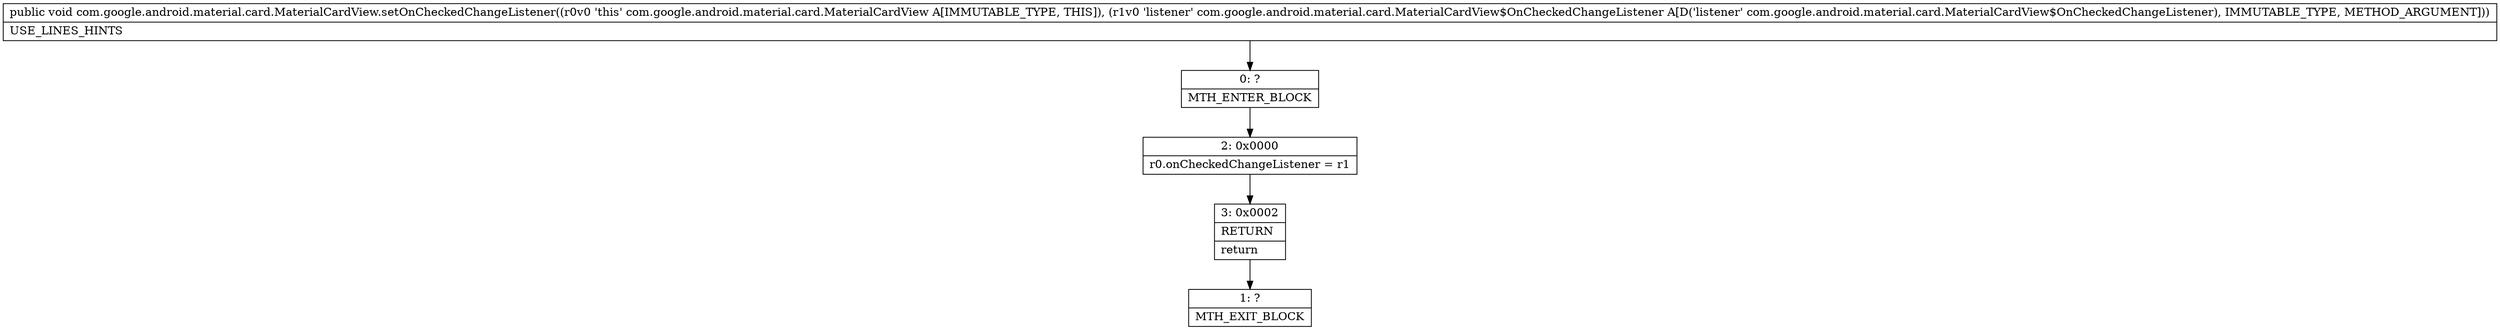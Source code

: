 digraph "CFG forcom.google.android.material.card.MaterialCardView.setOnCheckedChangeListener(Lcom\/google\/android\/material\/card\/MaterialCardView$OnCheckedChangeListener;)V" {
Node_0 [shape=record,label="{0\:\ ?|MTH_ENTER_BLOCK\l}"];
Node_2 [shape=record,label="{2\:\ 0x0000|r0.onCheckedChangeListener = r1\l}"];
Node_3 [shape=record,label="{3\:\ 0x0002|RETURN\l|return\l}"];
Node_1 [shape=record,label="{1\:\ ?|MTH_EXIT_BLOCK\l}"];
MethodNode[shape=record,label="{public void com.google.android.material.card.MaterialCardView.setOnCheckedChangeListener((r0v0 'this' com.google.android.material.card.MaterialCardView A[IMMUTABLE_TYPE, THIS]), (r1v0 'listener' com.google.android.material.card.MaterialCardView$OnCheckedChangeListener A[D('listener' com.google.android.material.card.MaterialCardView$OnCheckedChangeListener), IMMUTABLE_TYPE, METHOD_ARGUMENT]))  | USE_LINES_HINTS\l}"];
MethodNode -> Node_0;Node_0 -> Node_2;
Node_2 -> Node_3;
Node_3 -> Node_1;
}

